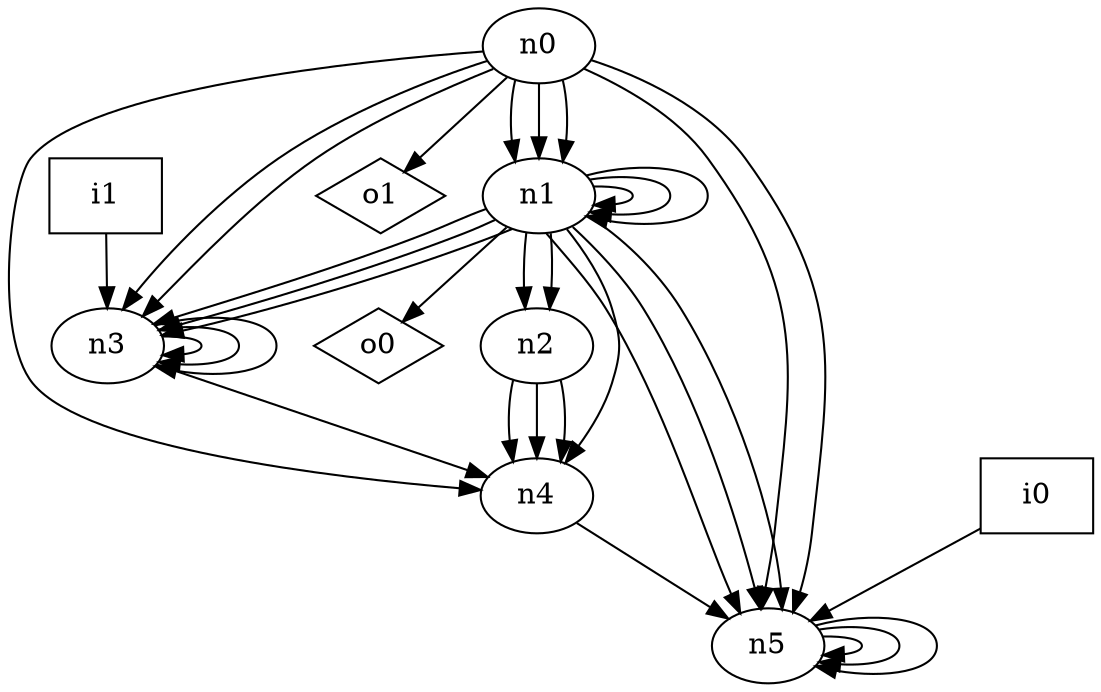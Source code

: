 digraph G {
n0 [label="n0"];
n1 [label="n1"];
n2 [label="n2"];
n3 [label="n3"];
n4 [label="n4"];
n5 [label="n5"];
n6 [label="i0",shape="box"];
n7 [label="i1",shape="box"];
n8 [label="o0",shape="diamond"];
n9 [label="o1",shape="diamond"];
n0 -> n1
n0 -> n1
n0 -> n1
n0 -> n3
n0 -> n3
n0 -> n4
n0 -> n5
n0 -> n5
n0 -> n9
n1 -> n1
n1 -> n1
n1 -> n1
n1 -> n2
n1 -> n2
n1 -> n3
n1 -> n3
n1 -> n3
n1 -> n4
n1 -> n5
n1 -> n5
n1 -> n5
n1 -> n8
n2 -> n4
n2 -> n4
n2 -> n4
n3 -> n3
n3 -> n3
n3 -> n3
n3 -> n4
n4 -> n5
n5 -> n5
n5 -> n5
n5 -> n5
n6 -> n5
n7 -> n3
}